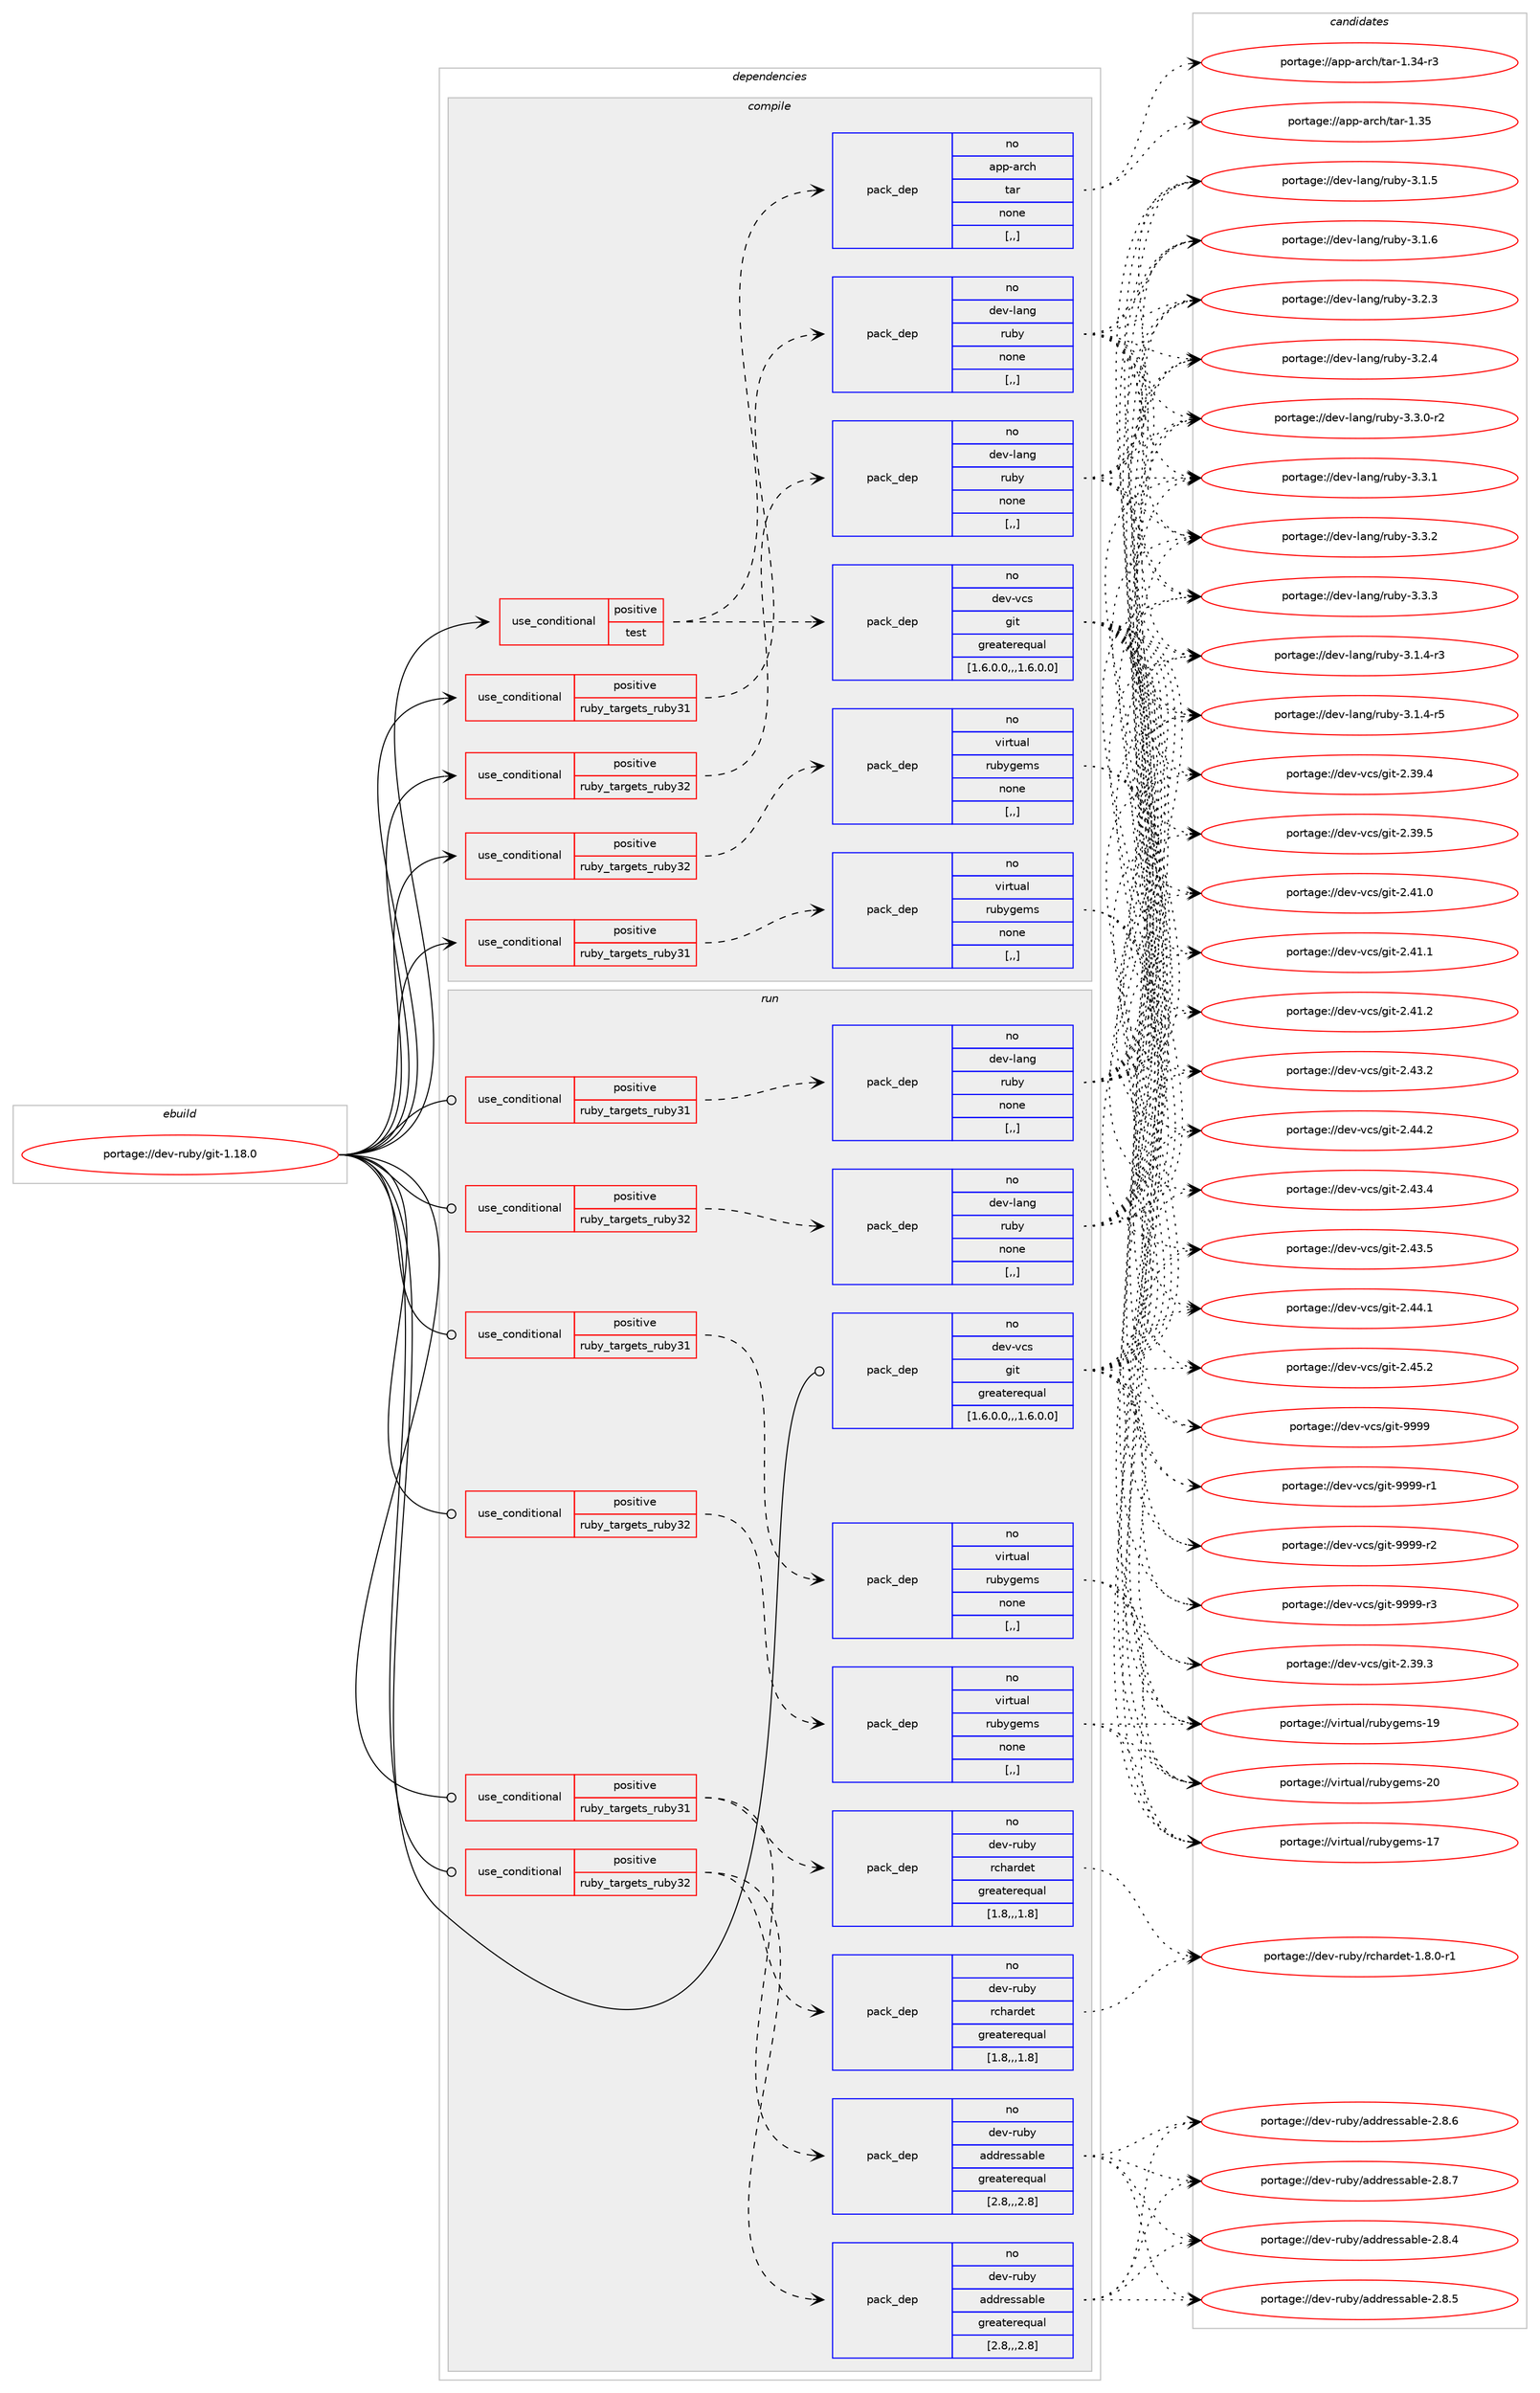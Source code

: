 digraph prolog {

# *************
# Graph options
# *************

newrank=true;
concentrate=true;
compound=true;
graph [rankdir=LR,fontname=Helvetica,fontsize=10,ranksep=1.5];#, ranksep=2.5, nodesep=0.2];
edge  [arrowhead=vee];
node  [fontname=Helvetica,fontsize=10];

# **********
# The ebuild
# **********

subgraph cluster_leftcol {
color=gray;
rank=same;
label=<<i>ebuild</i>>;
id [label="portage://dev-ruby/git-1.18.0", color=red, width=4, href="../dev-ruby/git-1.18.0.svg"];
}

# ****************
# The dependencies
# ****************

subgraph cluster_midcol {
color=gray;
label=<<i>dependencies</i>>;
subgraph cluster_compile {
fillcolor="#eeeeee";
style=filled;
label=<<i>compile</i>>;
subgraph cond47003 {
dependency180987 [label=<<TABLE BORDER="0" CELLBORDER="1" CELLSPACING="0" CELLPADDING="4"><TR><TD ROWSPAN="3" CELLPADDING="10">use_conditional</TD></TR><TR><TD>positive</TD></TR><TR><TD>ruby_targets_ruby31</TD></TR></TABLE>>, shape=none, color=red];
subgraph pack132687 {
dependency180988 [label=<<TABLE BORDER="0" CELLBORDER="1" CELLSPACING="0" CELLPADDING="4" WIDTH="220"><TR><TD ROWSPAN="6" CELLPADDING="30">pack_dep</TD></TR><TR><TD WIDTH="110">no</TD></TR><TR><TD>dev-lang</TD></TR><TR><TD>ruby</TD></TR><TR><TD>none</TD></TR><TR><TD>[,,]</TD></TR></TABLE>>, shape=none, color=blue];
}
dependency180987:e -> dependency180988:w [weight=20,style="dashed",arrowhead="vee"];
}
id:e -> dependency180987:w [weight=20,style="solid",arrowhead="vee"];
subgraph cond47004 {
dependency180989 [label=<<TABLE BORDER="0" CELLBORDER="1" CELLSPACING="0" CELLPADDING="4"><TR><TD ROWSPAN="3" CELLPADDING="10">use_conditional</TD></TR><TR><TD>positive</TD></TR><TR><TD>ruby_targets_ruby31</TD></TR></TABLE>>, shape=none, color=red];
subgraph pack132688 {
dependency180990 [label=<<TABLE BORDER="0" CELLBORDER="1" CELLSPACING="0" CELLPADDING="4" WIDTH="220"><TR><TD ROWSPAN="6" CELLPADDING="30">pack_dep</TD></TR><TR><TD WIDTH="110">no</TD></TR><TR><TD>virtual</TD></TR><TR><TD>rubygems</TD></TR><TR><TD>none</TD></TR><TR><TD>[,,]</TD></TR></TABLE>>, shape=none, color=blue];
}
dependency180989:e -> dependency180990:w [weight=20,style="dashed",arrowhead="vee"];
}
id:e -> dependency180989:w [weight=20,style="solid",arrowhead="vee"];
subgraph cond47005 {
dependency180991 [label=<<TABLE BORDER="0" CELLBORDER="1" CELLSPACING="0" CELLPADDING="4"><TR><TD ROWSPAN="3" CELLPADDING="10">use_conditional</TD></TR><TR><TD>positive</TD></TR><TR><TD>ruby_targets_ruby32</TD></TR></TABLE>>, shape=none, color=red];
subgraph pack132689 {
dependency180992 [label=<<TABLE BORDER="0" CELLBORDER="1" CELLSPACING="0" CELLPADDING="4" WIDTH="220"><TR><TD ROWSPAN="6" CELLPADDING="30">pack_dep</TD></TR><TR><TD WIDTH="110">no</TD></TR><TR><TD>dev-lang</TD></TR><TR><TD>ruby</TD></TR><TR><TD>none</TD></TR><TR><TD>[,,]</TD></TR></TABLE>>, shape=none, color=blue];
}
dependency180991:e -> dependency180992:w [weight=20,style="dashed",arrowhead="vee"];
}
id:e -> dependency180991:w [weight=20,style="solid",arrowhead="vee"];
subgraph cond47006 {
dependency180993 [label=<<TABLE BORDER="0" CELLBORDER="1" CELLSPACING="0" CELLPADDING="4"><TR><TD ROWSPAN="3" CELLPADDING="10">use_conditional</TD></TR><TR><TD>positive</TD></TR><TR><TD>ruby_targets_ruby32</TD></TR></TABLE>>, shape=none, color=red];
subgraph pack132690 {
dependency180994 [label=<<TABLE BORDER="0" CELLBORDER="1" CELLSPACING="0" CELLPADDING="4" WIDTH="220"><TR><TD ROWSPAN="6" CELLPADDING="30">pack_dep</TD></TR><TR><TD WIDTH="110">no</TD></TR><TR><TD>virtual</TD></TR><TR><TD>rubygems</TD></TR><TR><TD>none</TD></TR><TR><TD>[,,]</TD></TR></TABLE>>, shape=none, color=blue];
}
dependency180993:e -> dependency180994:w [weight=20,style="dashed",arrowhead="vee"];
}
id:e -> dependency180993:w [weight=20,style="solid",arrowhead="vee"];
subgraph cond47007 {
dependency180995 [label=<<TABLE BORDER="0" CELLBORDER="1" CELLSPACING="0" CELLPADDING="4"><TR><TD ROWSPAN="3" CELLPADDING="10">use_conditional</TD></TR><TR><TD>positive</TD></TR><TR><TD>test</TD></TR></TABLE>>, shape=none, color=red];
subgraph pack132691 {
dependency180996 [label=<<TABLE BORDER="0" CELLBORDER="1" CELLSPACING="0" CELLPADDING="4" WIDTH="220"><TR><TD ROWSPAN="6" CELLPADDING="30">pack_dep</TD></TR><TR><TD WIDTH="110">no</TD></TR><TR><TD>dev-vcs</TD></TR><TR><TD>git</TD></TR><TR><TD>greaterequal</TD></TR><TR><TD>[1.6.0.0,,,1.6.0.0]</TD></TR></TABLE>>, shape=none, color=blue];
}
dependency180995:e -> dependency180996:w [weight=20,style="dashed",arrowhead="vee"];
subgraph pack132692 {
dependency180997 [label=<<TABLE BORDER="0" CELLBORDER="1" CELLSPACING="0" CELLPADDING="4" WIDTH="220"><TR><TD ROWSPAN="6" CELLPADDING="30">pack_dep</TD></TR><TR><TD WIDTH="110">no</TD></TR><TR><TD>app-arch</TD></TR><TR><TD>tar</TD></TR><TR><TD>none</TD></TR><TR><TD>[,,]</TD></TR></TABLE>>, shape=none, color=blue];
}
dependency180995:e -> dependency180997:w [weight=20,style="dashed",arrowhead="vee"];
}
id:e -> dependency180995:w [weight=20,style="solid",arrowhead="vee"];
}
subgraph cluster_compileandrun {
fillcolor="#eeeeee";
style=filled;
label=<<i>compile and run</i>>;
}
subgraph cluster_run {
fillcolor="#eeeeee";
style=filled;
label=<<i>run</i>>;
subgraph cond47008 {
dependency180998 [label=<<TABLE BORDER="0" CELLBORDER="1" CELLSPACING="0" CELLPADDING="4"><TR><TD ROWSPAN="3" CELLPADDING="10">use_conditional</TD></TR><TR><TD>positive</TD></TR><TR><TD>ruby_targets_ruby31</TD></TR></TABLE>>, shape=none, color=red];
subgraph pack132693 {
dependency180999 [label=<<TABLE BORDER="0" CELLBORDER="1" CELLSPACING="0" CELLPADDING="4" WIDTH="220"><TR><TD ROWSPAN="6" CELLPADDING="30">pack_dep</TD></TR><TR><TD WIDTH="110">no</TD></TR><TR><TD>dev-lang</TD></TR><TR><TD>ruby</TD></TR><TR><TD>none</TD></TR><TR><TD>[,,]</TD></TR></TABLE>>, shape=none, color=blue];
}
dependency180998:e -> dependency180999:w [weight=20,style="dashed",arrowhead="vee"];
}
id:e -> dependency180998:w [weight=20,style="solid",arrowhead="odot"];
subgraph cond47009 {
dependency181000 [label=<<TABLE BORDER="0" CELLBORDER="1" CELLSPACING="0" CELLPADDING="4"><TR><TD ROWSPAN="3" CELLPADDING="10">use_conditional</TD></TR><TR><TD>positive</TD></TR><TR><TD>ruby_targets_ruby31</TD></TR></TABLE>>, shape=none, color=red];
subgraph pack132694 {
dependency181001 [label=<<TABLE BORDER="0" CELLBORDER="1" CELLSPACING="0" CELLPADDING="4" WIDTH="220"><TR><TD ROWSPAN="6" CELLPADDING="30">pack_dep</TD></TR><TR><TD WIDTH="110">no</TD></TR><TR><TD>dev-ruby</TD></TR><TR><TD>addressable</TD></TR><TR><TD>greaterequal</TD></TR><TR><TD>[2.8,,,2.8]</TD></TR></TABLE>>, shape=none, color=blue];
}
dependency181000:e -> dependency181001:w [weight=20,style="dashed",arrowhead="vee"];
subgraph pack132695 {
dependency181002 [label=<<TABLE BORDER="0" CELLBORDER="1" CELLSPACING="0" CELLPADDING="4" WIDTH="220"><TR><TD ROWSPAN="6" CELLPADDING="30">pack_dep</TD></TR><TR><TD WIDTH="110">no</TD></TR><TR><TD>dev-ruby</TD></TR><TR><TD>rchardet</TD></TR><TR><TD>greaterequal</TD></TR><TR><TD>[1.8,,,1.8]</TD></TR></TABLE>>, shape=none, color=blue];
}
dependency181000:e -> dependency181002:w [weight=20,style="dashed",arrowhead="vee"];
}
id:e -> dependency181000:w [weight=20,style="solid",arrowhead="odot"];
subgraph cond47010 {
dependency181003 [label=<<TABLE BORDER="0" CELLBORDER="1" CELLSPACING="0" CELLPADDING="4"><TR><TD ROWSPAN="3" CELLPADDING="10">use_conditional</TD></TR><TR><TD>positive</TD></TR><TR><TD>ruby_targets_ruby31</TD></TR></TABLE>>, shape=none, color=red];
subgraph pack132696 {
dependency181004 [label=<<TABLE BORDER="0" CELLBORDER="1" CELLSPACING="0" CELLPADDING="4" WIDTH="220"><TR><TD ROWSPAN="6" CELLPADDING="30">pack_dep</TD></TR><TR><TD WIDTH="110">no</TD></TR><TR><TD>virtual</TD></TR><TR><TD>rubygems</TD></TR><TR><TD>none</TD></TR><TR><TD>[,,]</TD></TR></TABLE>>, shape=none, color=blue];
}
dependency181003:e -> dependency181004:w [weight=20,style="dashed",arrowhead="vee"];
}
id:e -> dependency181003:w [weight=20,style="solid",arrowhead="odot"];
subgraph cond47011 {
dependency181005 [label=<<TABLE BORDER="0" CELLBORDER="1" CELLSPACING="0" CELLPADDING="4"><TR><TD ROWSPAN="3" CELLPADDING="10">use_conditional</TD></TR><TR><TD>positive</TD></TR><TR><TD>ruby_targets_ruby32</TD></TR></TABLE>>, shape=none, color=red];
subgraph pack132697 {
dependency181006 [label=<<TABLE BORDER="0" CELLBORDER="1" CELLSPACING="0" CELLPADDING="4" WIDTH="220"><TR><TD ROWSPAN="6" CELLPADDING="30">pack_dep</TD></TR><TR><TD WIDTH="110">no</TD></TR><TR><TD>dev-lang</TD></TR><TR><TD>ruby</TD></TR><TR><TD>none</TD></TR><TR><TD>[,,]</TD></TR></TABLE>>, shape=none, color=blue];
}
dependency181005:e -> dependency181006:w [weight=20,style="dashed",arrowhead="vee"];
}
id:e -> dependency181005:w [weight=20,style="solid",arrowhead="odot"];
subgraph cond47012 {
dependency181007 [label=<<TABLE BORDER="0" CELLBORDER="1" CELLSPACING="0" CELLPADDING="4"><TR><TD ROWSPAN="3" CELLPADDING="10">use_conditional</TD></TR><TR><TD>positive</TD></TR><TR><TD>ruby_targets_ruby32</TD></TR></TABLE>>, shape=none, color=red];
subgraph pack132698 {
dependency181008 [label=<<TABLE BORDER="0" CELLBORDER="1" CELLSPACING="0" CELLPADDING="4" WIDTH="220"><TR><TD ROWSPAN="6" CELLPADDING="30">pack_dep</TD></TR><TR><TD WIDTH="110">no</TD></TR><TR><TD>dev-ruby</TD></TR><TR><TD>addressable</TD></TR><TR><TD>greaterequal</TD></TR><TR><TD>[2.8,,,2.8]</TD></TR></TABLE>>, shape=none, color=blue];
}
dependency181007:e -> dependency181008:w [weight=20,style="dashed",arrowhead="vee"];
subgraph pack132699 {
dependency181009 [label=<<TABLE BORDER="0" CELLBORDER="1" CELLSPACING="0" CELLPADDING="4" WIDTH="220"><TR><TD ROWSPAN="6" CELLPADDING="30">pack_dep</TD></TR><TR><TD WIDTH="110">no</TD></TR><TR><TD>dev-ruby</TD></TR><TR><TD>rchardet</TD></TR><TR><TD>greaterequal</TD></TR><TR><TD>[1.8,,,1.8]</TD></TR></TABLE>>, shape=none, color=blue];
}
dependency181007:e -> dependency181009:w [weight=20,style="dashed",arrowhead="vee"];
}
id:e -> dependency181007:w [weight=20,style="solid",arrowhead="odot"];
subgraph cond47013 {
dependency181010 [label=<<TABLE BORDER="0" CELLBORDER="1" CELLSPACING="0" CELLPADDING="4"><TR><TD ROWSPAN="3" CELLPADDING="10">use_conditional</TD></TR><TR><TD>positive</TD></TR><TR><TD>ruby_targets_ruby32</TD></TR></TABLE>>, shape=none, color=red];
subgraph pack132700 {
dependency181011 [label=<<TABLE BORDER="0" CELLBORDER="1" CELLSPACING="0" CELLPADDING="4" WIDTH="220"><TR><TD ROWSPAN="6" CELLPADDING="30">pack_dep</TD></TR><TR><TD WIDTH="110">no</TD></TR><TR><TD>virtual</TD></TR><TR><TD>rubygems</TD></TR><TR><TD>none</TD></TR><TR><TD>[,,]</TD></TR></TABLE>>, shape=none, color=blue];
}
dependency181010:e -> dependency181011:w [weight=20,style="dashed",arrowhead="vee"];
}
id:e -> dependency181010:w [weight=20,style="solid",arrowhead="odot"];
subgraph pack132701 {
dependency181012 [label=<<TABLE BORDER="0" CELLBORDER="1" CELLSPACING="0" CELLPADDING="4" WIDTH="220"><TR><TD ROWSPAN="6" CELLPADDING="30">pack_dep</TD></TR><TR><TD WIDTH="110">no</TD></TR><TR><TD>dev-vcs</TD></TR><TR><TD>git</TD></TR><TR><TD>greaterequal</TD></TR><TR><TD>[1.6.0.0,,,1.6.0.0]</TD></TR></TABLE>>, shape=none, color=blue];
}
id:e -> dependency181012:w [weight=20,style="solid",arrowhead="odot"];
}
}

# **************
# The candidates
# **************

subgraph cluster_choices {
rank=same;
color=gray;
label=<<i>candidates</i>>;

subgraph choice132687 {
color=black;
nodesep=1;
choice100101118451089711010347114117981214551464946524511451 [label="portage://dev-lang/ruby-3.1.4-r3", color=red, width=4,href="../dev-lang/ruby-3.1.4-r3.svg"];
choice100101118451089711010347114117981214551464946524511453 [label="portage://dev-lang/ruby-3.1.4-r5", color=red, width=4,href="../dev-lang/ruby-3.1.4-r5.svg"];
choice10010111845108971101034711411798121455146494653 [label="portage://dev-lang/ruby-3.1.5", color=red, width=4,href="../dev-lang/ruby-3.1.5.svg"];
choice10010111845108971101034711411798121455146494654 [label="portage://dev-lang/ruby-3.1.6", color=red, width=4,href="../dev-lang/ruby-3.1.6.svg"];
choice10010111845108971101034711411798121455146504651 [label="portage://dev-lang/ruby-3.2.3", color=red, width=4,href="../dev-lang/ruby-3.2.3.svg"];
choice10010111845108971101034711411798121455146504652 [label="portage://dev-lang/ruby-3.2.4", color=red, width=4,href="../dev-lang/ruby-3.2.4.svg"];
choice100101118451089711010347114117981214551465146484511450 [label="portage://dev-lang/ruby-3.3.0-r2", color=red, width=4,href="../dev-lang/ruby-3.3.0-r2.svg"];
choice10010111845108971101034711411798121455146514649 [label="portage://dev-lang/ruby-3.3.1", color=red, width=4,href="../dev-lang/ruby-3.3.1.svg"];
choice10010111845108971101034711411798121455146514650 [label="portage://dev-lang/ruby-3.3.2", color=red, width=4,href="../dev-lang/ruby-3.3.2.svg"];
choice10010111845108971101034711411798121455146514651 [label="portage://dev-lang/ruby-3.3.3", color=red, width=4,href="../dev-lang/ruby-3.3.3.svg"];
dependency180988:e -> choice100101118451089711010347114117981214551464946524511451:w [style=dotted,weight="100"];
dependency180988:e -> choice100101118451089711010347114117981214551464946524511453:w [style=dotted,weight="100"];
dependency180988:e -> choice10010111845108971101034711411798121455146494653:w [style=dotted,weight="100"];
dependency180988:e -> choice10010111845108971101034711411798121455146494654:w [style=dotted,weight="100"];
dependency180988:e -> choice10010111845108971101034711411798121455146504651:w [style=dotted,weight="100"];
dependency180988:e -> choice10010111845108971101034711411798121455146504652:w [style=dotted,weight="100"];
dependency180988:e -> choice100101118451089711010347114117981214551465146484511450:w [style=dotted,weight="100"];
dependency180988:e -> choice10010111845108971101034711411798121455146514649:w [style=dotted,weight="100"];
dependency180988:e -> choice10010111845108971101034711411798121455146514650:w [style=dotted,weight="100"];
dependency180988:e -> choice10010111845108971101034711411798121455146514651:w [style=dotted,weight="100"];
}
subgraph choice132688 {
color=black;
nodesep=1;
choice118105114116117971084711411798121103101109115454955 [label="portage://virtual/rubygems-17", color=red, width=4,href="../virtual/rubygems-17.svg"];
choice118105114116117971084711411798121103101109115454957 [label="portage://virtual/rubygems-19", color=red, width=4,href="../virtual/rubygems-19.svg"];
choice118105114116117971084711411798121103101109115455048 [label="portage://virtual/rubygems-20", color=red, width=4,href="../virtual/rubygems-20.svg"];
dependency180990:e -> choice118105114116117971084711411798121103101109115454955:w [style=dotted,weight="100"];
dependency180990:e -> choice118105114116117971084711411798121103101109115454957:w [style=dotted,weight="100"];
dependency180990:e -> choice118105114116117971084711411798121103101109115455048:w [style=dotted,weight="100"];
}
subgraph choice132689 {
color=black;
nodesep=1;
choice100101118451089711010347114117981214551464946524511451 [label="portage://dev-lang/ruby-3.1.4-r3", color=red, width=4,href="../dev-lang/ruby-3.1.4-r3.svg"];
choice100101118451089711010347114117981214551464946524511453 [label="portage://dev-lang/ruby-3.1.4-r5", color=red, width=4,href="../dev-lang/ruby-3.1.4-r5.svg"];
choice10010111845108971101034711411798121455146494653 [label="portage://dev-lang/ruby-3.1.5", color=red, width=4,href="../dev-lang/ruby-3.1.5.svg"];
choice10010111845108971101034711411798121455146494654 [label="portage://dev-lang/ruby-3.1.6", color=red, width=4,href="../dev-lang/ruby-3.1.6.svg"];
choice10010111845108971101034711411798121455146504651 [label="portage://dev-lang/ruby-3.2.3", color=red, width=4,href="../dev-lang/ruby-3.2.3.svg"];
choice10010111845108971101034711411798121455146504652 [label="portage://dev-lang/ruby-3.2.4", color=red, width=4,href="../dev-lang/ruby-3.2.4.svg"];
choice100101118451089711010347114117981214551465146484511450 [label="portage://dev-lang/ruby-3.3.0-r2", color=red, width=4,href="../dev-lang/ruby-3.3.0-r2.svg"];
choice10010111845108971101034711411798121455146514649 [label="portage://dev-lang/ruby-3.3.1", color=red, width=4,href="../dev-lang/ruby-3.3.1.svg"];
choice10010111845108971101034711411798121455146514650 [label="portage://dev-lang/ruby-3.3.2", color=red, width=4,href="../dev-lang/ruby-3.3.2.svg"];
choice10010111845108971101034711411798121455146514651 [label="portage://dev-lang/ruby-3.3.3", color=red, width=4,href="../dev-lang/ruby-3.3.3.svg"];
dependency180992:e -> choice100101118451089711010347114117981214551464946524511451:w [style=dotted,weight="100"];
dependency180992:e -> choice100101118451089711010347114117981214551464946524511453:w [style=dotted,weight="100"];
dependency180992:e -> choice10010111845108971101034711411798121455146494653:w [style=dotted,weight="100"];
dependency180992:e -> choice10010111845108971101034711411798121455146494654:w [style=dotted,weight="100"];
dependency180992:e -> choice10010111845108971101034711411798121455146504651:w [style=dotted,weight="100"];
dependency180992:e -> choice10010111845108971101034711411798121455146504652:w [style=dotted,weight="100"];
dependency180992:e -> choice100101118451089711010347114117981214551465146484511450:w [style=dotted,weight="100"];
dependency180992:e -> choice10010111845108971101034711411798121455146514649:w [style=dotted,weight="100"];
dependency180992:e -> choice10010111845108971101034711411798121455146514650:w [style=dotted,weight="100"];
dependency180992:e -> choice10010111845108971101034711411798121455146514651:w [style=dotted,weight="100"];
}
subgraph choice132690 {
color=black;
nodesep=1;
choice118105114116117971084711411798121103101109115454955 [label="portage://virtual/rubygems-17", color=red, width=4,href="../virtual/rubygems-17.svg"];
choice118105114116117971084711411798121103101109115454957 [label="portage://virtual/rubygems-19", color=red, width=4,href="../virtual/rubygems-19.svg"];
choice118105114116117971084711411798121103101109115455048 [label="portage://virtual/rubygems-20", color=red, width=4,href="../virtual/rubygems-20.svg"];
dependency180994:e -> choice118105114116117971084711411798121103101109115454955:w [style=dotted,weight="100"];
dependency180994:e -> choice118105114116117971084711411798121103101109115454957:w [style=dotted,weight="100"];
dependency180994:e -> choice118105114116117971084711411798121103101109115455048:w [style=dotted,weight="100"];
}
subgraph choice132691 {
color=black;
nodesep=1;
choice10010111845118991154710310511645504651574651 [label="portage://dev-vcs/git-2.39.3", color=red, width=4,href="../dev-vcs/git-2.39.3.svg"];
choice10010111845118991154710310511645504651574652 [label="portage://dev-vcs/git-2.39.4", color=red, width=4,href="../dev-vcs/git-2.39.4.svg"];
choice10010111845118991154710310511645504651574653 [label="portage://dev-vcs/git-2.39.5", color=red, width=4,href="../dev-vcs/git-2.39.5.svg"];
choice10010111845118991154710310511645504652494648 [label="portage://dev-vcs/git-2.41.0", color=red, width=4,href="../dev-vcs/git-2.41.0.svg"];
choice10010111845118991154710310511645504652494649 [label="portage://dev-vcs/git-2.41.1", color=red, width=4,href="../dev-vcs/git-2.41.1.svg"];
choice10010111845118991154710310511645504652494650 [label="portage://dev-vcs/git-2.41.2", color=red, width=4,href="../dev-vcs/git-2.41.2.svg"];
choice10010111845118991154710310511645504652514650 [label="portage://dev-vcs/git-2.43.2", color=red, width=4,href="../dev-vcs/git-2.43.2.svg"];
choice10010111845118991154710310511645504652514652 [label="portage://dev-vcs/git-2.43.4", color=red, width=4,href="../dev-vcs/git-2.43.4.svg"];
choice10010111845118991154710310511645504652514653 [label="portage://dev-vcs/git-2.43.5", color=red, width=4,href="../dev-vcs/git-2.43.5.svg"];
choice10010111845118991154710310511645504652524649 [label="portage://dev-vcs/git-2.44.1", color=red, width=4,href="../dev-vcs/git-2.44.1.svg"];
choice10010111845118991154710310511645504652524650 [label="portage://dev-vcs/git-2.44.2", color=red, width=4,href="../dev-vcs/git-2.44.2.svg"];
choice10010111845118991154710310511645504652534650 [label="portage://dev-vcs/git-2.45.2", color=red, width=4,href="../dev-vcs/git-2.45.2.svg"];
choice1001011184511899115471031051164557575757 [label="portage://dev-vcs/git-9999", color=red, width=4,href="../dev-vcs/git-9999.svg"];
choice10010111845118991154710310511645575757574511449 [label="portage://dev-vcs/git-9999-r1", color=red, width=4,href="../dev-vcs/git-9999-r1.svg"];
choice10010111845118991154710310511645575757574511450 [label="portage://dev-vcs/git-9999-r2", color=red, width=4,href="../dev-vcs/git-9999-r2.svg"];
choice10010111845118991154710310511645575757574511451 [label="portage://dev-vcs/git-9999-r3", color=red, width=4,href="../dev-vcs/git-9999-r3.svg"];
dependency180996:e -> choice10010111845118991154710310511645504651574651:w [style=dotted,weight="100"];
dependency180996:e -> choice10010111845118991154710310511645504651574652:w [style=dotted,weight="100"];
dependency180996:e -> choice10010111845118991154710310511645504651574653:w [style=dotted,weight="100"];
dependency180996:e -> choice10010111845118991154710310511645504652494648:w [style=dotted,weight="100"];
dependency180996:e -> choice10010111845118991154710310511645504652494649:w [style=dotted,weight="100"];
dependency180996:e -> choice10010111845118991154710310511645504652494650:w [style=dotted,weight="100"];
dependency180996:e -> choice10010111845118991154710310511645504652514650:w [style=dotted,weight="100"];
dependency180996:e -> choice10010111845118991154710310511645504652514652:w [style=dotted,weight="100"];
dependency180996:e -> choice10010111845118991154710310511645504652514653:w [style=dotted,weight="100"];
dependency180996:e -> choice10010111845118991154710310511645504652524649:w [style=dotted,weight="100"];
dependency180996:e -> choice10010111845118991154710310511645504652524650:w [style=dotted,weight="100"];
dependency180996:e -> choice10010111845118991154710310511645504652534650:w [style=dotted,weight="100"];
dependency180996:e -> choice1001011184511899115471031051164557575757:w [style=dotted,weight="100"];
dependency180996:e -> choice10010111845118991154710310511645575757574511449:w [style=dotted,weight="100"];
dependency180996:e -> choice10010111845118991154710310511645575757574511450:w [style=dotted,weight="100"];
dependency180996:e -> choice10010111845118991154710310511645575757574511451:w [style=dotted,weight="100"];
}
subgraph choice132692 {
color=black;
nodesep=1;
choice97112112459711499104471169711445494651524511451 [label="portage://app-arch/tar-1.34-r3", color=red, width=4,href="../app-arch/tar-1.34-r3.svg"];
choice9711211245971149910447116971144549465153 [label="portage://app-arch/tar-1.35", color=red, width=4,href="../app-arch/tar-1.35.svg"];
dependency180997:e -> choice97112112459711499104471169711445494651524511451:w [style=dotted,weight="100"];
dependency180997:e -> choice9711211245971149910447116971144549465153:w [style=dotted,weight="100"];
}
subgraph choice132693 {
color=black;
nodesep=1;
choice100101118451089711010347114117981214551464946524511451 [label="portage://dev-lang/ruby-3.1.4-r3", color=red, width=4,href="../dev-lang/ruby-3.1.4-r3.svg"];
choice100101118451089711010347114117981214551464946524511453 [label="portage://dev-lang/ruby-3.1.4-r5", color=red, width=4,href="../dev-lang/ruby-3.1.4-r5.svg"];
choice10010111845108971101034711411798121455146494653 [label="portage://dev-lang/ruby-3.1.5", color=red, width=4,href="../dev-lang/ruby-3.1.5.svg"];
choice10010111845108971101034711411798121455146494654 [label="portage://dev-lang/ruby-3.1.6", color=red, width=4,href="../dev-lang/ruby-3.1.6.svg"];
choice10010111845108971101034711411798121455146504651 [label="portage://dev-lang/ruby-3.2.3", color=red, width=4,href="../dev-lang/ruby-3.2.3.svg"];
choice10010111845108971101034711411798121455146504652 [label="portage://dev-lang/ruby-3.2.4", color=red, width=4,href="../dev-lang/ruby-3.2.4.svg"];
choice100101118451089711010347114117981214551465146484511450 [label="portage://dev-lang/ruby-3.3.0-r2", color=red, width=4,href="../dev-lang/ruby-3.3.0-r2.svg"];
choice10010111845108971101034711411798121455146514649 [label="portage://dev-lang/ruby-3.3.1", color=red, width=4,href="../dev-lang/ruby-3.3.1.svg"];
choice10010111845108971101034711411798121455146514650 [label="portage://dev-lang/ruby-3.3.2", color=red, width=4,href="../dev-lang/ruby-3.3.2.svg"];
choice10010111845108971101034711411798121455146514651 [label="portage://dev-lang/ruby-3.3.3", color=red, width=4,href="../dev-lang/ruby-3.3.3.svg"];
dependency180999:e -> choice100101118451089711010347114117981214551464946524511451:w [style=dotted,weight="100"];
dependency180999:e -> choice100101118451089711010347114117981214551464946524511453:w [style=dotted,weight="100"];
dependency180999:e -> choice10010111845108971101034711411798121455146494653:w [style=dotted,weight="100"];
dependency180999:e -> choice10010111845108971101034711411798121455146494654:w [style=dotted,weight="100"];
dependency180999:e -> choice10010111845108971101034711411798121455146504651:w [style=dotted,weight="100"];
dependency180999:e -> choice10010111845108971101034711411798121455146504652:w [style=dotted,weight="100"];
dependency180999:e -> choice100101118451089711010347114117981214551465146484511450:w [style=dotted,weight="100"];
dependency180999:e -> choice10010111845108971101034711411798121455146514649:w [style=dotted,weight="100"];
dependency180999:e -> choice10010111845108971101034711411798121455146514650:w [style=dotted,weight="100"];
dependency180999:e -> choice10010111845108971101034711411798121455146514651:w [style=dotted,weight="100"];
}
subgraph choice132694 {
color=black;
nodesep=1;
choice100101118451141179812147971001001141011151159798108101455046564652 [label="portage://dev-ruby/addressable-2.8.4", color=red, width=4,href="../dev-ruby/addressable-2.8.4.svg"];
choice100101118451141179812147971001001141011151159798108101455046564653 [label="portage://dev-ruby/addressable-2.8.5", color=red, width=4,href="../dev-ruby/addressable-2.8.5.svg"];
choice100101118451141179812147971001001141011151159798108101455046564654 [label="portage://dev-ruby/addressable-2.8.6", color=red, width=4,href="../dev-ruby/addressable-2.8.6.svg"];
choice100101118451141179812147971001001141011151159798108101455046564655 [label="portage://dev-ruby/addressable-2.8.7", color=red, width=4,href="../dev-ruby/addressable-2.8.7.svg"];
dependency181001:e -> choice100101118451141179812147971001001141011151159798108101455046564652:w [style=dotted,weight="100"];
dependency181001:e -> choice100101118451141179812147971001001141011151159798108101455046564653:w [style=dotted,weight="100"];
dependency181001:e -> choice100101118451141179812147971001001141011151159798108101455046564654:w [style=dotted,weight="100"];
dependency181001:e -> choice100101118451141179812147971001001141011151159798108101455046564655:w [style=dotted,weight="100"];
}
subgraph choice132695 {
color=black;
nodesep=1;
choice10010111845114117981214711499104971141001011164549465646484511449 [label="portage://dev-ruby/rchardet-1.8.0-r1", color=red, width=4,href="../dev-ruby/rchardet-1.8.0-r1.svg"];
dependency181002:e -> choice10010111845114117981214711499104971141001011164549465646484511449:w [style=dotted,weight="100"];
}
subgraph choice132696 {
color=black;
nodesep=1;
choice118105114116117971084711411798121103101109115454955 [label="portage://virtual/rubygems-17", color=red, width=4,href="../virtual/rubygems-17.svg"];
choice118105114116117971084711411798121103101109115454957 [label="portage://virtual/rubygems-19", color=red, width=4,href="../virtual/rubygems-19.svg"];
choice118105114116117971084711411798121103101109115455048 [label="portage://virtual/rubygems-20", color=red, width=4,href="../virtual/rubygems-20.svg"];
dependency181004:e -> choice118105114116117971084711411798121103101109115454955:w [style=dotted,weight="100"];
dependency181004:e -> choice118105114116117971084711411798121103101109115454957:w [style=dotted,weight="100"];
dependency181004:e -> choice118105114116117971084711411798121103101109115455048:w [style=dotted,weight="100"];
}
subgraph choice132697 {
color=black;
nodesep=1;
choice100101118451089711010347114117981214551464946524511451 [label="portage://dev-lang/ruby-3.1.4-r3", color=red, width=4,href="../dev-lang/ruby-3.1.4-r3.svg"];
choice100101118451089711010347114117981214551464946524511453 [label="portage://dev-lang/ruby-3.1.4-r5", color=red, width=4,href="../dev-lang/ruby-3.1.4-r5.svg"];
choice10010111845108971101034711411798121455146494653 [label="portage://dev-lang/ruby-3.1.5", color=red, width=4,href="../dev-lang/ruby-3.1.5.svg"];
choice10010111845108971101034711411798121455146494654 [label="portage://dev-lang/ruby-3.1.6", color=red, width=4,href="../dev-lang/ruby-3.1.6.svg"];
choice10010111845108971101034711411798121455146504651 [label="portage://dev-lang/ruby-3.2.3", color=red, width=4,href="../dev-lang/ruby-3.2.3.svg"];
choice10010111845108971101034711411798121455146504652 [label="portage://dev-lang/ruby-3.2.4", color=red, width=4,href="../dev-lang/ruby-3.2.4.svg"];
choice100101118451089711010347114117981214551465146484511450 [label="portage://dev-lang/ruby-3.3.0-r2", color=red, width=4,href="../dev-lang/ruby-3.3.0-r2.svg"];
choice10010111845108971101034711411798121455146514649 [label="portage://dev-lang/ruby-3.3.1", color=red, width=4,href="../dev-lang/ruby-3.3.1.svg"];
choice10010111845108971101034711411798121455146514650 [label="portage://dev-lang/ruby-3.3.2", color=red, width=4,href="../dev-lang/ruby-3.3.2.svg"];
choice10010111845108971101034711411798121455146514651 [label="portage://dev-lang/ruby-3.3.3", color=red, width=4,href="../dev-lang/ruby-3.3.3.svg"];
dependency181006:e -> choice100101118451089711010347114117981214551464946524511451:w [style=dotted,weight="100"];
dependency181006:e -> choice100101118451089711010347114117981214551464946524511453:w [style=dotted,weight="100"];
dependency181006:e -> choice10010111845108971101034711411798121455146494653:w [style=dotted,weight="100"];
dependency181006:e -> choice10010111845108971101034711411798121455146494654:w [style=dotted,weight="100"];
dependency181006:e -> choice10010111845108971101034711411798121455146504651:w [style=dotted,weight="100"];
dependency181006:e -> choice10010111845108971101034711411798121455146504652:w [style=dotted,weight="100"];
dependency181006:e -> choice100101118451089711010347114117981214551465146484511450:w [style=dotted,weight="100"];
dependency181006:e -> choice10010111845108971101034711411798121455146514649:w [style=dotted,weight="100"];
dependency181006:e -> choice10010111845108971101034711411798121455146514650:w [style=dotted,weight="100"];
dependency181006:e -> choice10010111845108971101034711411798121455146514651:w [style=dotted,weight="100"];
}
subgraph choice132698 {
color=black;
nodesep=1;
choice100101118451141179812147971001001141011151159798108101455046564652 [label="portage://dev-ruby/addressable-2.8.4", color=red, width=4,href="../dev-ruby/addressable-2.8.4.svg"];
choice100101118451141179812147971001001141011151159798108101455046564653 [label="portage://dev-ruby/addressable-2.8.5", color=red, width=4,href="../dev-ruby/addressable-2.8.5.svg"];
choice100101118451141179812147971001001141011151159798108101455046564654 [label="portage://dev-ruby/addressable-2.8.6", color=red, width=4,href="../dev-ruby/addressable-2.8.6.svg"];
choice100101118451141179812147971001001141011151159798108101455046564655 [label="portage://dev-ruby/addressable-2.8.7", color=red, width=4,href="../dev-ruby/addressable-2.8.7.svg"];
dependency181008:e -> choice100101118451141179812147971001001141011151159798108101455046564652:w [style=dotted,weight="100"];
dependency181008:e -> choice100101118451141179812147971001001141011151159798108101455046564653:w [style=dotted,weight="100"];
dependency181008:e -> choice100101118451141179812147971001001141011151159798108101455046564654:w [style=dotted,weight="100"];
dependency181008:e -> choice100101118451141179812147971001001141011151159798108101455046564655:w [style=dotted,weight="100"];
}
subgraph choice132699 {
color=black;
nodesep=1;
choice10010111845114117981214711499104971141001011164549465646484511449 [label="portage://dev-ruby/rchardet-1.8.0-r1", color=red, width=4,href="../dev-ruby/rchardet-1.8.0-r1.svg"];
dependency181009:e -> choice10010111845114117981214711499104971141001011164549465646484511449:w [style=dotted,weight="100"];
}
subgraph choice132700 {
color=black;
nodesep=1;
choice118105114116117971084711411798121103101109115454955 [label="portage://virtual/rubygems-17", color=red, width=4,href="../virtual/rubygems-17.svg"];
choice118105114116117971084711411798121103101109115454957 [label="portage://virtual/rubygems-19", color=red, width=4,href="../virtual/rubygems-19.svg"];
choice118105114116117971084711411798121103101109115455048 [label="portage://virtual/rubygems-20", color=red, width=4,href="../virtual/rubygems-20.svg"];
dependency181011:e -> choice118105114116117971084711411798121103101109115454955:w [style=dotted,weight="100"];
dependency181011:e -> choice118105114116117971084711411798121103101109115454957:w [style=dotted,weight="100"];
dependency181011:e -> choice118105114116117971084711411798121103101109115455048:w [style=dotted,weight="100"];
}
subgraph choice132701 {
color=black;
nodesep=1;
choice10010111845118991154710310511645504651574651 [label="portage://dev-vcs/git-2.39.3", color=red, width=4,href="../dev-vcs/git-2.39.3.svg"];
choice10010111845118991154710310511645504651574652 [label="portage://dev-vcs/git-2.39.4", color=red, width=4,href="../dev-vcs/git-2.39.4.svg"];
choice10010111845118991154710310511645504651574653 [label="portage://dev-vcs/git-2.39.5", color=red, width=4,href="../dev-vcs/git-2.39.5.svg"];
choice10010111845118991154710310511645504652494648 [label="portage://dev-vcs/git-2.41.0", color=red, width=4,href="../dev-vcs/git-2.41.0.svg"];
choice10010111845118991154710310511645504652494649 [label="portage://dev-vcs/git-2.41.1", color=red, width=4,href="../dev-vcs/git-2.41.1.svg"];
choice10010111845118991154710310511645504652494650 [label="portage://dev-vcs/git-2.41.2", color=red, width=4,href="../dev-vcs/git-2.41.2.svg"];
choice10010111845118991154710310511645504652514650 [label="portage://dev-vcs/git-2.43.2", color=red, width=4,href="../dev-vcs/git-2.43.2.svg"];
choice10010111845118991154710310511645504652514652 [label="portage://dev-vcs/git-2.43.4", color=red, width=4,href="../dev-vcs/git-2.43.4.svg"];
choice10010111845118991154710310511645504652514653 [label="portage://dev-vcs/git-2.43.5", color=red, width=4,href="../dev-vcs/git-2.43.5.svg"];
choice10010111845118991154710310511645504652524649 [label="portage://dev-vcs/git-2.44.1", color=red, width=4,href="../dev-vcs/git-2.44.1.svg"];
choice10010111845118991154710310511645504652524650 [label="portage://dev-vcs/git-2.44.2", color=red, width=4,href="../dev-vcs/git-2.44.2.svg"];
choice10010111845118991154710310511645504652534650 [label="portage://dev-vcs/git-2.45.2", color=red, width=4,href="../dev-vcs/git-2.45.2.svg"];
choice1001011184511899115471031051164557575757 [label="portage://dev-vcs/git-9999", color=red, width=4,href="../dev-vcs/git-9999.svg"];
choice10010111845118991154710310511645575757574511449 [label="portage://dev-vcs/git-9999-r1", color=red, width=4,href="../dev-vcs/git-9999-r1.svg"];
choice10010111845118991154710310511645575757574511450 [label="portage://dev-vcs/git-9999-r2", color=red, width=4,href="../dev-vcs/git-9999-r2.svg"];
choice10010111845118991154710310511645575757574511451 [label="portage://dev-vcs/git-9999-r3", color=red, width=4,href="../dev-vcs/git-9999-r3.svg"];
dependency181012:e -> choice10010111845118991154710310511645504651574651:w [style=dotted,weight="100"];
dependency181012:e -> choice10010111845118991154710310511645504651574652:w [style=dotted,weight="100"];
dependency181012:e -> choice10010111845118991154710310511645504651574653:w [style=dotted,weight="100"];
dependency181012:e -> choice10010111845118991154710310511645504652494648:w [style=dotted,weight="100"];
dependency181012:e -> choice10010111845118991154710310511645504652494649:w [style=dotted,weight="100"];
dependency181012:e -> choice10010111845118991154710310511645504652494650:w [style=dotted,weight="100"];
dependency181012:e -> choice10010111845118991154710310511645504652514650:w [style=dotted,weight="100"];
dependency181012:e -> choice10010111845118991154710310511645504652514652:w [style=dotted,weight="100"];
dependency181012:e -> choice10010111845118991154710310511645504652514653:w [style=dotted,weight="100"];
dependency181012:e -> choice10010111845118991154710310511645504652524649:w [style=dotted,weight="100"];
dependency181012:e -> choice10010111845118991154710310511645504652524650:w [style=dotted,weight="100"];
dependency181012:e -> choice10010111845118991154710310511645504652534650:w [style=dotted,weight="100"];
dependency181012:e -> choice1001011184511899115471031051164557575757:w [style=dotted,weight="100"];
dependency181012:e -> choice10010111845118991154710310511645575757574511449:w [style=dotted,weight="100"];
dependency181012:e -> choice10010111845118991154710310511645575757574511450:w [style=dotted,weight="100"];
dependency181012:e -> choice10010111845118991154710310511645575757574511451:w [style=dotted,weight="100"];
}
}

}
